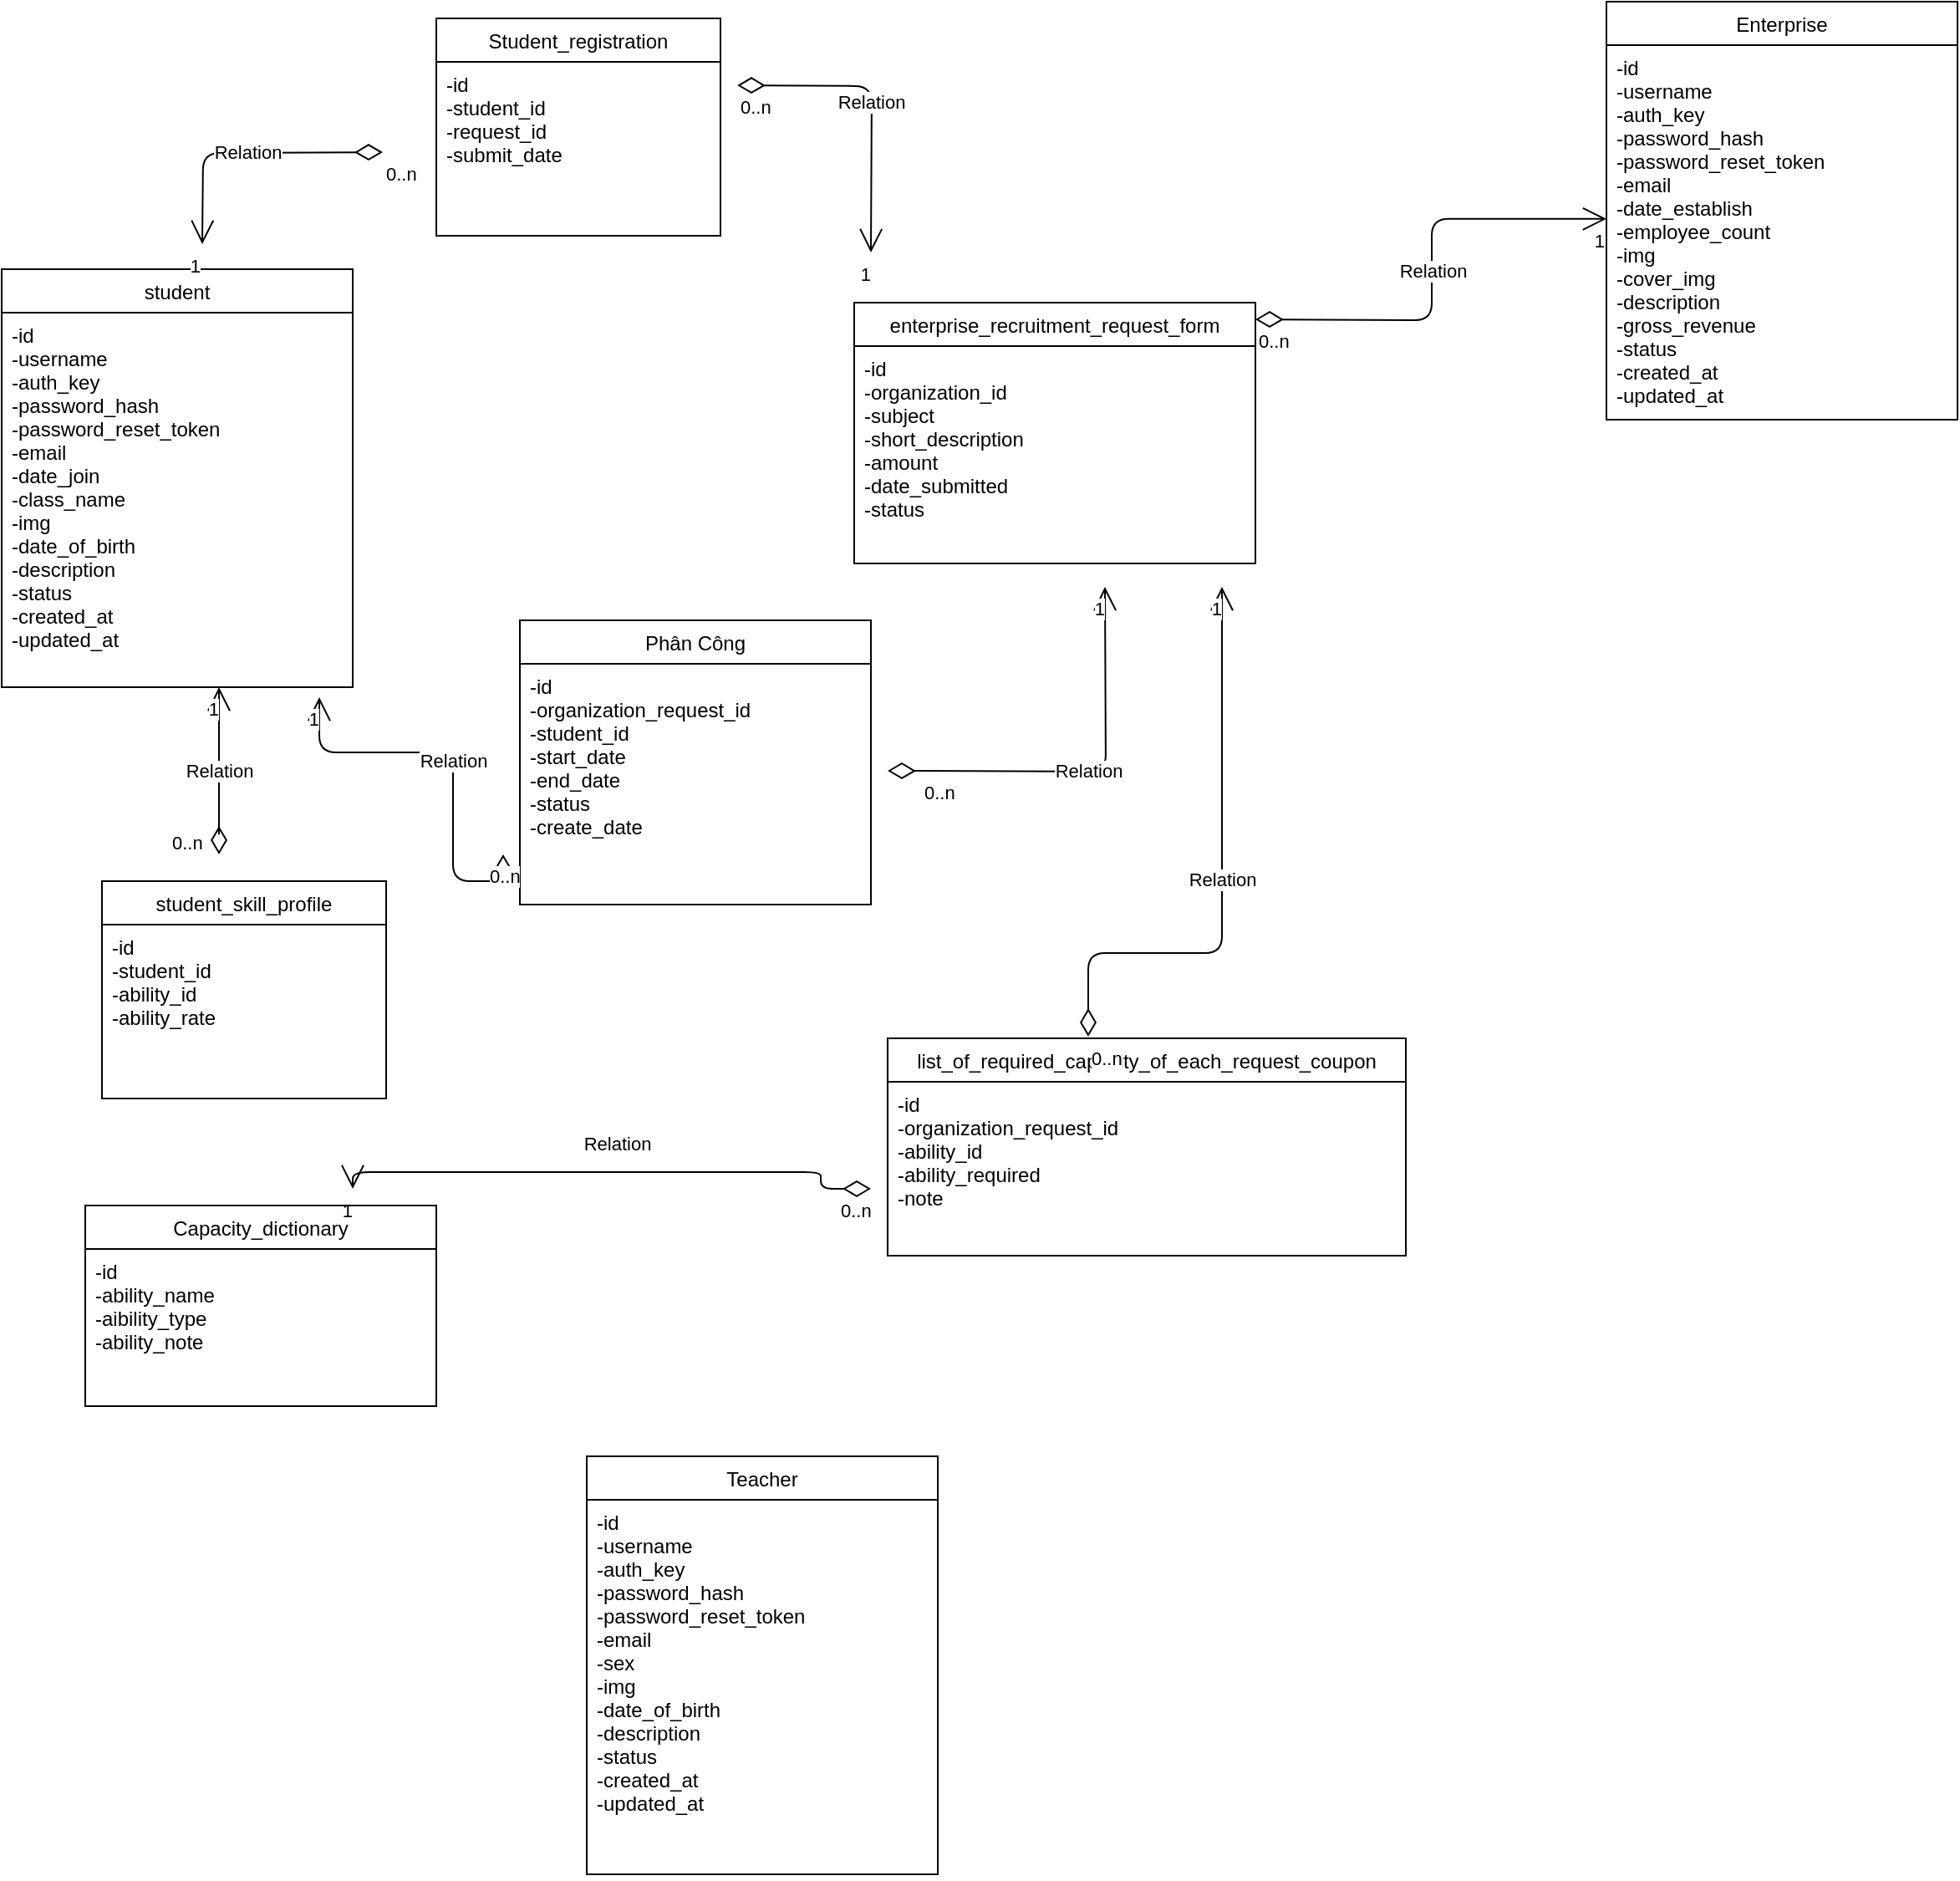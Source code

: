 <mxfile version="13.7.9" type="device"><diagram id="C5RBs43oDa-KdzZeNtuy" name="Page-1"><mxGraphModel dx="868" dy="482" grid="1" gridSize="10" guides="1" tooltips="1" connect="1" arrows="1" fold="1" page="1" pageScale="1" pageWidth="827" pageHeight="1169" math="0" shadow="0"><root><mxCell id="WIyWlLk6GJQsqaUBKTNV-0"/><mxCell id="WIyWlLk6GJQsqaUBKTNV-1" parent="WIyWlLk6GJQsqaUBKTNV-0"/><mxCell id="P4rGFMu-2B4oiavv9Bba-37" value="student" style="swimlane;fontStyle=0;childLayout=stackLayout;horizontal=1;startSize=26;fillColor=none;horizontalStack=0;resizeParent=1;resizeParentMax=0;resizeLast=0;collapsible=1;marginBottom=0;" vertex="1" parent="WIyWlLk6GJQsqaUBKTNV-1"><mxGeometry x="30" y="710" width="210" height="250" as="geometry"/></mxCell><mxCell id="P4rGFMu-2B4oiavv9Bba-38" value="-id&#10;-username &#10;-auth_key&#10;-password_hash&#10;-password_reset_token &#10;-email &#10;-date_join&#10;-class_name&#10;-img&#10;-date_of_birth&#10;-description&#10;-status&#10;-created_at&#10;-updated_at" style="text;strokeColor=none;fillColor=none;align=left;verticalAlign=top;spacingLeft=4;spacingRight=4;overflow=hidden;rotatable=0;points=[[0,0.5],[1,0.5]];portConstraint=eastwest;" vertex="1" parent="P4rGFMu-2B4oiavv9Bba-37"><mxGeometry y="26" width="210" height="224" as="geometry"/></mxCell><mxCell id="P4rGFMu-2B4oiavv9Bba-49" value="Student_registration" style="swimlane;fontStyle=0;childLayout=stackLayout;horizontal=1;startSize=26;fillColor=none;horizontalStack=0;resizeParent=1;resizeParentMax=0;resizeLast=0;collapsible=1;marginBottom=0;" vertex="1" parent="WIyWlLk6GJQsqaUBKTNV-1"><mxGeometry x="290" y="560" width="170" height="130" as="geometry"/></mxCell><mxCell id="P4rGFMu-2B4oiavv9Bba-50" value="-id&#10;-student_id&#10;-request_id&#10;-submit_date" style="text;strokeColor=none;fillColor=none;align=left;verticalAlign=top;spacingLeft=4;spacingRight=4;overflow=hidden;rotatable=0;points=[[0,0.5],[1,0.5]];portConstraint=eastwest;" vertex="1" parent="P4rGFMu-2B4oiavv9Bba-49"><mxGeometry y="26" width="170" height="104" as="geometry"/></mxCell><mxCell id="P4rGFMu-2B4oiavv9Bba-27" value="Enterprise" style="swimlane;fontStyle=0;childLayout=stackLayout;horizontal=1;startSize=26;fillColor=none;horizontalStack=0;resizeParent=1;resizeParentMax=0;resizeLast=0;collapsible=1;marginBottom=0;" vertex="1" parent="WIyWlLk6GJQsqaUBKTNV-1"><mxGeometry x="990" y="550" width="210" height="250" as="geometry"/></mxCell><mxCell id="P4rGFMu-2B4oiavv9Bba-28" value="-id&#10;-username &#10;-auth_key&#10;-password_hash&#10;-password_reset_token &#10;-email &#10;-date_establish&#10;-employee_count&#10;-img&#10;-cover_img&#10;-description&#10;-gross_revenue&#10;-status&#10;-created_at&#10;-updated_at" style="text;strokeColor=none;fillColor=none;align=left;verticalAlign=top;spacingLeft=4;spacingRight=4;overflow=hidden;rotatable=0;points=[[0,0.5],[1,0.5]];portConstraint=eastwest;" vertex="1" parent="P4rGFMu-2B4oiavv9Bba-27"><mxGeometry y="26" width="210" height="224" as="geometry"/></mxCell><mxCell id="P4rGFMu-2B4oiavv9Bba-30" value="enterprise_recruitment_request_form" style="swimlane;fontStyle=0;childLayout=stackLayout;horizontal=1;startSize=26;fillColor=none;horizontalStack=0;resizeParent=1;resizeParentMax=0;resizeLast=0;collapsible=1;marginBottom=0;" vertex="1" parent="WIyWlLk6GJQsqaUBKTNV-1"><mxGeometry x="540" y="730" width="240" height="156" as="geometry"/></mxCell><mxCell id="P4rGFMu-2B4oiavv9Bba-31" value="-id&#10;-organization_id&#10;-subject&#10;-short_description&#10;-amount&#10;-date_submitted&#10;-status" style="text;strokeColor=none;fillColor=none;align=left;verticalAlign=top;spacingLeft=4;spacingRight=4;overflow=hidden;rotatable=0;points=[[0,0.5],[1,0.5]];portConstraint=eastwest;" vertex="1" parent="P4rGFMu-2B4oiavv9Bba-30"><mxGeometry y="26" width="240" height="130" as="geometry"/></mxCell><mxCell id="P4rGFMu-2B4oiavv9Bba-23" value="Phân Công" style="swimlane;fontStyle=0;childLayout=stackLayout;horizontal=1;startSize=26;fillColor=none;horizontalStack=0;resizeParent=1;resizeParentMax=0;resizeLast=0;collapsible=1;marginBottom=0;" vertex="1" parent="WIyWlLk6GJQsqaUBKTNV-1"><mxGeometry x="340" y="920" width="210" height="170" as="geometry"/></mxCell><mxCell id="P4rGFMu-2B4oiavv9Bba-24" value="-id&#10;-organization_request_id &#10;-student_id&#10;-start_date&#10;-end_date&#10;-status&#10;-create_date" style="text;strokeColor=none;fillColor=none;align=left;verticalAlign=top;spacingLeft=4;spacingRight=4;overflow=hidden;rotatable=0;points=[[0,0.5],[1,0.5]];portConstraint=eastwest;" vertex="1" parent="P4rGFMu-2B4oiavv9Bba-23"><mxGeometry y="26" width="210" height="144" as="geometry"/></mxCell><mxCell id="P4rGFMu-2B4oiavv9Bba-54" value="Relation" style="endArrow=open;html=1;endSize=12;startArrow=diamondThin;startSize=14;startFill=0;edgeStyle=orthogonalEdgeStyle;exitX=0.315;exitY=1.032;exitDx=0;exitDy=0;exitPerimeter=0;entryX=1.023;entryY=0.021;entryDx=0;entryDy=0;entryPerimeter=0;" edge="1" parent="WIyWlLk6GJQsqaUBKTNV-1"><mxGeometry relative="1" as="geometry"><mxPoint x="257.96" y="640.008" as="sourcePoint"/><mxPoint x="150" y="694.974" as="targetPoint"/></mxGeometry></mxCell><mxCell id="P4rGFMu-2B4oiavv9Bba-55" value="0..n" style="edgeLabel;resizable=0;html=1;align=left;verticalAlign=top;" connectable="0" vertex="1" parent="P4rGFMu-2B4oiavv9Bba-54"><mxGeometry x="-1" relative="1" as="geometry"/></mxCell><mxCell id="P4rGFMu-2B4oiavv9Bba-56" value="1" style="edgeLabel;resizable=0;html=1;align=right;verticalAlign=top;" connectable="0" vertex="1" parent="P4rGFMu-2B4oiavv9Bba-54"><mxGeometry x="1" relative="1" as="geometry"/></mxCell><mxCell id="P4rGFMu-2B4oiavv9Bba-57" value="Relation" style="endArrow=open;html=1;endSize=12;startArrow=diamondThin;startSize=14;startFill=0;edgeStyle=orthogonalEdgeStyle;" edge="1" parent="WIyWlLk6GJQsqaUBKTNV-1"><mxGeometry relative="1" as="geometry"><mxPoint x="470" y="600" as="sourcePoint"/><mxPoint x="550" y="700" as="targetPoint"/></mxGeometry></mxCell><mxCell id="P4rGFMu-2B4oiavv9Bba-58" value="0..n" style="edgeLabel;resizable=0;html=1;align=left;verticalAlign=top;" connectable="0" vertex="1" parent="P4rGFMu-2B4oiavv9Bba-57"><mxGeometry x="-1" relative="1" as="geometry"/></mxCell><mxCell id="P4rGFMu-2B4oiavv9Bba-59" value="1" style="edgeLabel;resizable=0;html=1;align=right;verticalAlign=top;" connectable="0" vertex="1" parent="P4rGFMu-2B4oiavv9Bba-57"><mxGeometry x="1" relative="1" as="geometry"/></mxCell><mxCell id="P4rGFMu-2B4oiavv9Bba-60" value="Relation" style="endArrow=open;html=1;endSize=12;startArrow=diamondThin;startSize=14;startFill=0;edgeStyle=orthogonalEdgeStyle;" edge="1" parent="WIyWlLk6GJQsqaUBKTNV-1"><mxGeometry relative="1" as="geometry"><mxPoint x="560" y="1010" as="sourcePoint"/><mxPoint x="690" y="900" as="targetPoint"/></mxGeometry></mxCell><mxCell id="P4rGFMu-2B4oiavv9Bba-61" value="0..n" style="edgeLabel;resizable=0;html=1;align=left;verticalAlign=top;" connectable="0" vertex="1" parent="P4rGFMu-2B4oiavv9Bba-60"><mxGeometry x="-1" relative="1" as="geometry"><mxPoint x="20" as="offset"/></mxGeometry></mxCell><mxCell id="P4rGFMu-2B4oiavv9Bba-62" value="1" style="edgeLabel;resizable=0;html=1;align=right;verticalAlign=top;" connectable="0" vertex="1" parent="P4rGFMu-2B4oiavv9Bba-60"><mxGeometry x="1" relative="1" as="geometry"/></mxCell><mxCell id="P4rGFMu-2B4oiavv9Bba-63" value="Relation" style="endArrow=open;html=1;endSize=12;startArrow=diamondThin;startSize=14;startFill=0;edgeStyle=orthogonalEdgeStyle;" edge="1" parent="WIyWlLk6GJQsqaUBKTNV-1"><mxGeometry relative="1" as="geometry"><mxPoint x="330" y="1060" as="sourcePoint"/><mxPoint x="220" y="966" as="targetPoint"/><Array as="points"><mxPoint x="330" y="1076"/><mxPoint x="300" y="1076"/><mxPoint x="300" y="999"/><mxPoint x="220" y="999"/></Array></mxGeometry></mxCell><mxCell id="P4rGFMu-2B4oiavv9Bba-64" value="0..n" style="edgeLabel;resizable=0;html=1;align=left;verticalAlign=top;" connectable="0" vertex="1" parent="P4rGFMu-2B4oiavv9Bba-63"><mxGeometry x="-1" relative="1" as="geometry"><mxPoint x="-10" as="offset"/></mxGeometry></mxCell><mxCell id="P4rGFMu-2B4oiavv9Bba-65" value="1" style="edgeLabel;resizable=0;html=1;align=right;verticalAlign=top;" connectable="0" vertex="1" parent="P4rGFMu-2B4oiavv9Bba-63"><mxGeometry x="1" relative="1" as="geometry"/></mxCell><mxCell id="P4rGFMu-2B4oiavv9Bba-33" value="list_of_required_capacity_of_each_request_coupon" style="swimlane;fontStyle=0;childLayout=stackLayout;horizontal=1;startSize=26;fillColor=none;horizontalStack=0;resizeParent=1;resizeParentMax=0;resizeLast=0;collapsible=1;marginBottom=0;" vertex="1" parent="WIyWlLk6GJQsqaUBKTNV-1"><mxGeometry x="560" y="1170" width="310" height="130" as="geometry"/></mxCell><mxCell id="P4rGFMu-2B4oiavv9Bba-34" value="-id&#10;-organization_request_id&#10;-ability_id&#10;-ability_required&#10;-note" style="text;strokeColor=none;fillColor=none;align=left;verticalAlign=top;spacingLeft=4;spacingRight=4;overflow=hidden;rotatable=0;points=[[0,0.5],[1,0.5]];portConstraint=eastwest;" vertex="1" parent="P4rGFMu-2B4oiavv9Bba-33"><mxGeometry y="26" width="310" height="104" as="geometry"/></mxCell><mxCell id="P4rGFMu-2B4oiavv9Bba-66" value="Relation" style="endArrow=open;html=1;endSize=12;startArrow=diamondThin;startSize=14;startFill=0;edgeStyle=orthogonalEdgeStyle;" edge="1" parent="WIyWlLk6GJQsqaUBKTNV-1"><mxGeometry x="-0.016" y="-17" relative="1" as="geometry"><mxPoint x="550" y="1260" as="sourcePoint"/><mxPoint x="240" y="1260" as="targetPoint"/><Array as="points"><mxPoint x="520" y="1260"/><mxPoint x="520" y="1250"/><mxPoint x="240" y="1250"/></Array><mxPoint as="offset"/></mxGeometry></mxCell><mxCell id="P4rGFMu-2B4oiavv9Bba-67" value="0..n" style="edgeLabel;resizable=0;html=1;align=left;verticalAlign=top;" connectable="0" vertex="1" parent="P4rGFMu-2B4oiavv9Bba-66"><mxGeometry x="-1" relative="1" as="geometry"><mxPoint x="-20" as="offset"/></mxGeometry></mxCell><mxCell id="P4rGFMu-2B4oiavv9Bba-68" value="1" style="edgeLabel;resizable=0;html=1;align=right;verticalAlign=top;" connectable="0" vertex="1" parent="P4rGFMu-2B4oiavv9Bba-66"><mxGeometry x="1" relative="1" as="geometry"/></mxCell><mxCell id="P4rGFMu-2B4oiavv9Bba-72" value="Relation" style="endArrow=open;html=1;endSize=12;startArrow=diamondThin;startSize=14;startFill=0;edgeStyle=orthogonalEdgeStyle;" edge="1" parent="WIyWlLk6GJQsqaUBKTNV-1"><mxGeometry relative="1" as="geometry"><mxPoint x="680" y="1169" as="sourcePoint"/><mxPoint x="760" y="900" as="targetPoint"/><Array as="points"><mxPoint x="680" y="1119"/><mxPoint x="760" y="1119"/></Array></mxGeometry></mxCell><mxCell id="P4rGFMu-2B4oiavv9Bba-73" value="0..n" style="edgeLabel;resizable=0;html=1;align=left;verticalAlign=top;" connectable="0" vertex="1" parent="P4rGFMu-2B4oiavv9Bba-72"><mxGeometry x="-1" relative="1" as="geometry"/></mxCell><mxCell id="P4rGFMu-2B4oiavv9Bba-74" value="1" style="edgeLabel;resizable=0;html=1;align=right;verticalAlign=top;" connectable="0" vertex="1" parent="P4rGFMu-2B4oiavv9Bba-72"><mxGeometry x="1" relative="1" as="geometry"/></mxCell><mxCell id="P4rGFMu-2B4oiavv9Bba-75" value="Relation" style="endArrow=open;html=1;endSize=12;startArrow=diamondThin;startSize=14;startFill=0;edgeStyle=orthogonalEdgeStyle;entryX=0;entryY=0.464;entryDx=0;entryDy=0;entryPerimeter=0;" edge="1" parent="WIyWlLk6GJQsqaUBKTNV-1" target="P4rGFMu-2B4oiavv9Bba-28"><mxGeometry relative="1" as="geometry"><mxPoint x="780" y="740" as="sourcePoint"/><mxPoint x="860" y="840" as="targetPoint"/></mxGeometry></mxCell><mxCell id="P4rGFMu-2B4oiavv9Bba-76" value="0..n" style="edgeLabel;resizable=0;html=1;align=left;verticalAlign=top;" connectable="0" vertex="1" parent="P4rGFMu-2B4oiavv9Bba-75"><mxGeometry x="-1" relative="1" as="geometry"/></mxCell><mxCell id="P4rGFMu-2B4oiavv9Bba-77" value="1" style="edgeLabel;resizable=0;html=1;align=right;verticalAlign=top;" connectable="0" vertex="1" parent="P4rGFMu-2B4oiavv9Bba-75"><mxGeometry x="1" relative="1" as="geometry"/></mxCell><mxCell id="P4rGFMu-2B4oiavv9Bba-42" value="student_skill_profile" style="swimlane;fontStyle=0;childLayout=stackLayout;horizontal=1;startSize=26;fillColor=none;horizontalStack=0;resizeParent=1;resizeParentMax=0;resizeLast=0;collapsible=1;marginBottom=0;" vertex="1" parent="WIyWlLk6GJQsqaUBKTNV-1"><mxGeometry x="90" y="1076" width="170" height="130" as="geometry"/></mxCell><mxCell id="P4rGFMu-2B4oiavv9Bba-43" value="-id&#10;-student_id&#10;-ability_id&#10;-ability_rate&#10;" style="text;strokeColor=none;fillColor=none;align=left;verticalAlign=top;spacingLeft=4;spacingRight=4;overflow=hidden;rotatable=0;points=[[0,0.5],[1,0.5]];portConstraint=eastwest;" vertex="1" parent="P4rGFMu-2B4oiavv9Bba-42"><mxGeometry y="26" width="170" height="104" as="geometry"/></mxCell><mxCell id="P4rGFMu-2B4oiavv9Bba-25" value="Capacity_dictionary" style="swimlane;fontStyle=0;childLayout=stackLayout;horizontal=1;startSize=26;fillColor=none;horizontalStack=0;resizeParent=1;resizeParentMax=0;resizeLast=0;collapsible=1;marginBottom=0;" vertex="1" parent="WIyWlLk6GJQsqaUBKTNV-1"><mxGeometry x="80" y="1270" width="210" height="120" as="geometry"/></mxCell><mxCell id="P4rGFMu-2B4oiavv9Bba-26" value="-id&#10;-ability_name&#10;-aibility_type&#10;-ability_note&#10;" style="text;strokeColor=none;fillColor=none;align=left;verticalAlign=top;spacingLeft=4;spacingRight=4;overflow=hidden;rotatable=0;points=[[0,0.5],[1,0.5]];portConstraint=eastwest;" vertex="1" parent="P4rGFMu-2B4oiavv9Bba-25"><mxGeometry y="26" width="210" height="94" as="geometry"/></mxCell><mxCell id="P4rGFMu-2B4oiavv9Bba-81" value="Relation" style="endArrow=open;html=1;endSize=12;startArrow=diamondThin;startSize=14;startFill=0;edgeStyle=orthogonalEdgeStyle;" edge="1" parent="WIyWlLk6GJQsqaUBKTNV-1"><mxGeometry relative="1" as="geometry"><mxPoint x="160" y="1060" as="sourcePoint"/><mxPoint x="160" y="960" as="targetPoint"/><Array as="points"><mxPoint x="160" y="1050"/><mxPoint x="160" y="1050"/></Array></mxGeometry></mxCell><mxCell id="P4rGFMu-2B4oiavv9Bba-82" value="0..n" style="edgeLabel;resizable=0;html=1;align=left;verticalAlign=top;" connectable="0" vertex="1" parent="P4rGFMu-2B4oiavv9Bba-81"><mxGeometry x="-1" relative="1" as="geometry"><mxPoint x="-30" y="-20" as="offset"/></mxGeometry></mxCell><mxCell id="P4rGFMu-2B4oiavv9Bba-83" value="1" style="edgeLabel;resizable=0;html=1;align=right;verticalAlign=top;" connectable="0" vertex="1" parent="P4rGFMu-2B4oiavv9Bba-81"><mxGeometry x="1" relative="1" as="geometry"/></mxCell><mxCell id="P4rGFMu-2B4oiavv9Bba-44" value="Teacher" style="swimlane;fontStyle=0;childLayout=stackLayout;horizontal=1;startSize=26;fillColor=none;horizontalStack=0;resizeParent=1;resizeParentMax=0;resizeLast=0;collapsible=1;marginBottom=0;" vertex="1" parent="WIyWlLk6GJQsqaUBKTNV-1"><mxGeometry x="380" y="1420" width="210" height="250" as="geometry"/></mxCell><mxCell id="P4rGFMu-2B4oiavv9Bba-45" value="-id&#10;-username &#10;-auth_key&#10;-password_hash&#10;-password_reset_token &#10;-email &#10;-sex&#10;-img&#10;-date_of_birth&#10;-description&#10;-status&#10;-created_at&#10;-updated_at" style="text;strokeColor=none;fillColor=none;align=left;verticalAlign=top;spacingLeft=4;spacingRight=4;overflow=hidden;rotatable=0;points=[[0,0.5],[1,0.5]];portConstraint=eastwest;" vertex="1" parent="P4rGFMu-2B4oiavv9Bba-44"><mxGeometry y="26" width="210" height="224" as="geometry"/></mxCell></root></mxGraphModel></diagram></mxfile>
https://drive.google.com/file/d/1l6M4eHYl9aj8-W2iJ3TqwWMGyTXM81R_/view?usp=sharing
